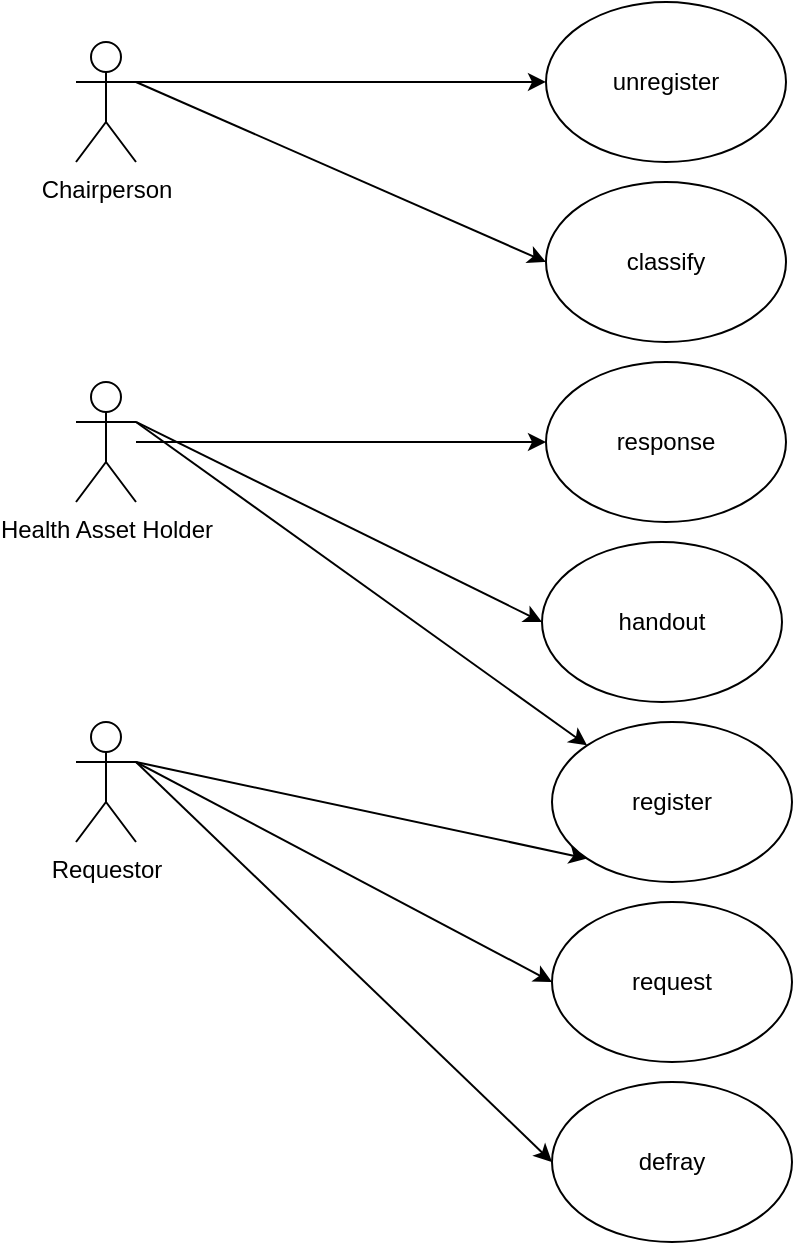 <mxfile version="14.4.3" type="github">
  <diagram id="m__1r8VeRKQry_DCNymD" name="Page-1">
    <mxGraphModel dx="946" dy="618" grid="1" gridSize="10" guides="1" tooltips="1" connect="1" arrows="1" fold="1" page="1" pageScale="1" pageWidth="850" pageHeight="1100" math="0" shadow="0">
      <root>
        <mxCell id="0" />
        <mxCell id="1" parent="0" />
        <mxCell id="XTRS20qeH3FjYCzE9tks-10" value="" style="edgeStyle=orthogonalEdgeStyle;rounded=0;orthogonalLoop=1;jettySize=auto;html=1;fontFamily=Helvetica;exitX=0;exitY=0.333;exitDx=0;exitDy=0;exitPerimeter=0;" edge="1" parent="1" source="XTRS20qeH3FjYCzE9tks-1" target="XTRS20qeH3FjYCzE9tks-9">
          <mxGeometry relative="1" as="geometry" />
        </mxCell>
        <mxCell id="XTRS20qeH3FjYCzE9tks-1" value="Chairperson" style="shape=umlActor;verticalLabelPosition=bottom;verticalAlign=top;html=1;outlineConnect=0;fontFamily=Helvetica;labelPosition=center;align=center;flipV=0;flipH=1;" vertex="1" parent="1">
          <mxGeometry x="130" y="140" width="30" height="60" as="geometry" />
        </mxCell>
        <mxCell id="XTRS20qeH3FjYCzE9tks-30" value="" style="edgeStyle=orthogonalEdgeStyle;rounded=0;orthogonalLoop=1;jettySize=auto;html=1;fontFamily=Helvetica;" edge="1" parent="1" source="XTRS20qeH3FjYCzE9tks-7" target="XTRS20qeH3FjYCzE9tks-29">
          <mxGeometry relative="1" as="geometry" />
        </mxCell>
        <mxCell id="XTRS20qeH3FjYCzE9tks-7" value="Health Asset Holder&lt;br&gt;" style="shape=umlActor;verticalLabelPosition=bottom;verticalAlign=top;html=1;outlineConnect=0;fontFamily=Helvetica;" vertex="1" parent="1">
          <mxGeometry x="130" y="310" width="30" height="60" as="geometry" />
        </mxCell>
        <mxCell id="XTRS20qeH3FjYCzE9tks-8" value="Requestor" style="shape=umlActor;verticalLabelPosition=bottom;verticalAlign=top;html=1;outlineConnect=0;fontFamily=Helvetica;strokeColor=#000000;" vertex="1" parent="1">
          <mxGeometry x="130" y="480" width="30" height="60" as="geometry" />
        </mxCell>
        <mxCell id="XTRS20qeH3FjYCzE9tks-9" value="unregister" style="ellipse;whiteSpace=wrap;html=1;align=center;labelPosition=center;verticalLabelPosition=middle;verticalAlign=middle;" vertex="1" parent="1">
          <mxGeometry x="365" y="120" width="120" height="80" as="geometry" />
        </mxCell>
        <mxCell id="XTRS20qeH3FjYCzE9tks-11" value="register" style="ellipse;whiteSpace=wrap;html=1;verticalAlign=middle;labelPosition=center;verticalLabelPosition=middle;align=center;" vertex="1" parent="1">
          <mxGeometry x="368" y="480" width="120" height="80" as="geometry" />
        </mxCell>
        <mxCell id="XTRS20qeH3FjYCzE9tks-14" value="" style="endArrow=classic;html=1;fontFamily=Helvetica;entryX=0;entryY=0;entryDx=0;entryDy=0;exitX=1;exitY=0.333;exitDx=0;exitDy=0;exitPerimeter=0;" edge="1" parent="1" source="XTRS20qeH3FjYCzE9tks-7" target="XTRS20qeH3FjYCzE9tks-11">
          <mxGeometry width="50" height="50" relative="1" as="geometry">
            <mxPoint x="200" y="360" as="sourcePoint" />
            <mxPoint x="440" y="370" as="targetPoint" />
          </mxGeometry>
        </mxCell>
        <mxCell id="XTRS20qeH3FjYCzE9tks-17" value="" style="endArrow=classic;html=1;fontFamily=Helvetica;exitX=1;exitY=0.333;exitDx=0;exitDy=0;exitPerimeter=0;entryX=0;entryY=1;entryDx=0;entryDy=0;" edge="1" parent="1" source="XTRS20qeH3FjYCzE9tks-8" target="XTRS20qeH3FjYCzE9tks-11">
          <mxGeometry width="50" height="50" relative="1" as="geometry">
            <mxPoint x="400" y="430" as="sourcePoint" />
            <mxPoint x="450" y="380" as="targetPoint" />
          </mxGeometry>
        </mxCell>
        <mxCell id="XTRS20qeH3FjYCzE9tks-18" value="request" style="ellipse;whiteSpace=wrap;html=1;strokeColor=#000000;fontFamily=Helvetica;" vertex="1" parent="1">
          <mxGeometry x="368" y="570" width="120" height="80" as="geometry" />
        </mxCell>
        <mxCell id="XTRS20qeH3FjYCzE9tks-19" value="" style="endArrow=classic;html=1;fontFamily=Helvetica;entryX=0;entryY=0.5;entryDx=0;entryDy=0;" edge="1" parent="1" target="XTRS20qeH3FjYCzE9tks-18">
          <mxGeometry width="50" height="50" relative="1" as="geometry">
            <mxPoint x="160" y="500" as="sourcePoint" />
            <mxPoint x="450" y="380" as="targetPoint" />
          </mxGeometry>
        </mxCell>
        <mxCell id="XTRS20qeH3FjYCzE9tks-20" value="classify" style="ellipse;whiteSpace=wrap;html=1;verticalAlign=middle;labelPosition=center;verticalLabelPosition=middle;align=center;" vertex="1" parent="1">
          <mxGeometry x="365" y="210" width="120" height="80" as="geometry" />
        </mxCell>
        <mxCell id="XTRS20qeH3FjYCzE9tks-22" value="" style="endArrow=classic;html=1;fontFamily=Helvetica;exitX=0;exitY=0.333;exitDx=0;exitDy=0;exitPerimeter=0;entryX=0;entryY=0.5;entryDx=0;entryDy=0;" edge="1" parent="1" source="XTRS20qeH3FjYCzE9tks-1" target="XTRS20qeH3FjYCzE9tks-20">
          <mxGeometry width="50" height="50" relative="1" as="geometry">
            <mxPoint x="400" y="430" as="sourcePoint" />
            <mxPoint x="450" y="380" as="targetPoint" />
          </mxGeometry>
        </mxCell>
        <mxCell id="XTRS20qeH3FjYCzE9tks-23" value="handout" style="ellipse;whiteSpace=wrap;html=1;strokeColor=#000000;fontFamily=Helvetica;" vertex="1" parent="1">
          <mxGeometry x="363" y="390" width="120" height="80" as="geometry" />
        </mxCell>
        <mxCell id="XTRS20qeH3FjYCzE9tks-24" value="" style="endArrow=classic;html=1;fontFamily=Helvetica;exitX=1;exitY=0.333;exitDx=0;exitDy=0;exitPerimeter=0;entryX=0;entryY=0.5;entryDx=0;entryDy=0;" edge="1" parent="1" source="XTRS20qeH3FjYCzE9tks-7" target="XTRS20qeH3FjYCzE9tks-23">
          <mxGeometry width="50" height="50" relative="1" as="geometry">
            <mxPoint x="400" y="430" as="sourcePoint" />
            <mxPoint x="450" y="380" as="targetPoint" />
          </mxGeometry>
        </mxCell>
        <mxCell id="XTRS20qeH3FjYCzE9tks-25" value="defray" style="ellipse;whiteSpace=wrap;html=1;verticalAlign=middle;labelPosition=center;verticalLabelPosition=middle;align=center;" vertex="1" parent="1">
          <mxGeometry x="368" y="660" width="120" height="80" as="geometry" />
        </mxCell>
        <mxCell id="XTRS20qeH3FjYCzE9tks-28" value="" style="endArrow=classic;html=1;fontFamily=Helvetica;entryX=0;entryY=0.5;entryDx=0;entryDy=0;" edge="1" parent="1" target="XTRS20qeH3FjYCzE9tks-25">
          <mxGeometry width="50" height="50" relative="1" as="geometry">
            <mxPoint x="160" y="500" as="sourcePoint" />
            <mxPoint x="450" y="380" as="targetPoint" />
          </mxGeometry>
        </mxCell>
        <mxCell id="XTRS20qeH3FjYCzE9tks-29" value="response" style="ellipse;whiteSpace=wrap;html=1;verticalAlign=middle;labelPosition=center;verticalLabelPosition=middle;align=center;" vertex="1" parent="1">
          <mxGeometry x="365" y="300" width="120" height="80" as="geometry" />
        </mxCell>
      </root>
    </mxGraphModel>
  </diagram>
</mxfile>
